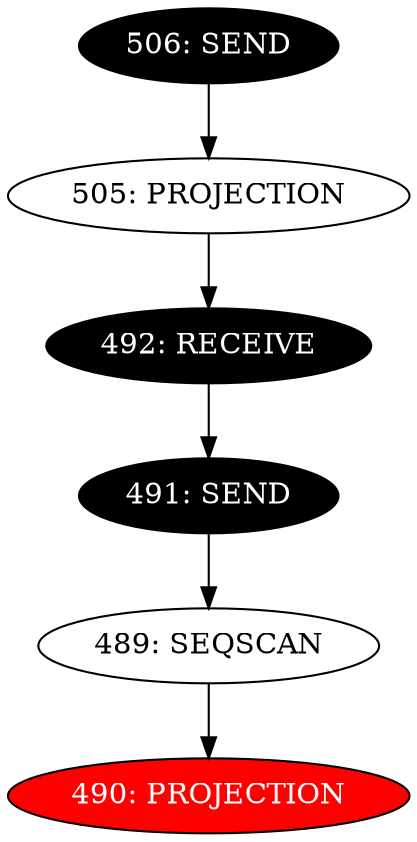 digraph name {
489 [label="489: SEQSCAN" ];
489 -> 490;
490 [label="490: PROJECTION" fontcolor="white" style="filled" fillcolor="red"];
491 [label="491: SEND" fontcolor="white" style="filled" fillcolor="black"];
491 -> 489;
492 [label="492: RECEIVE" fontcolor="white" style="filled" fillcolor="black"];
492 -> 491;
505 [label="505: PROJECTION" ];
505 -> 492;
506 [label="506: SEND" fontcolor="white" style="filled" fillcolor="black"];
506 -> 505;

}


